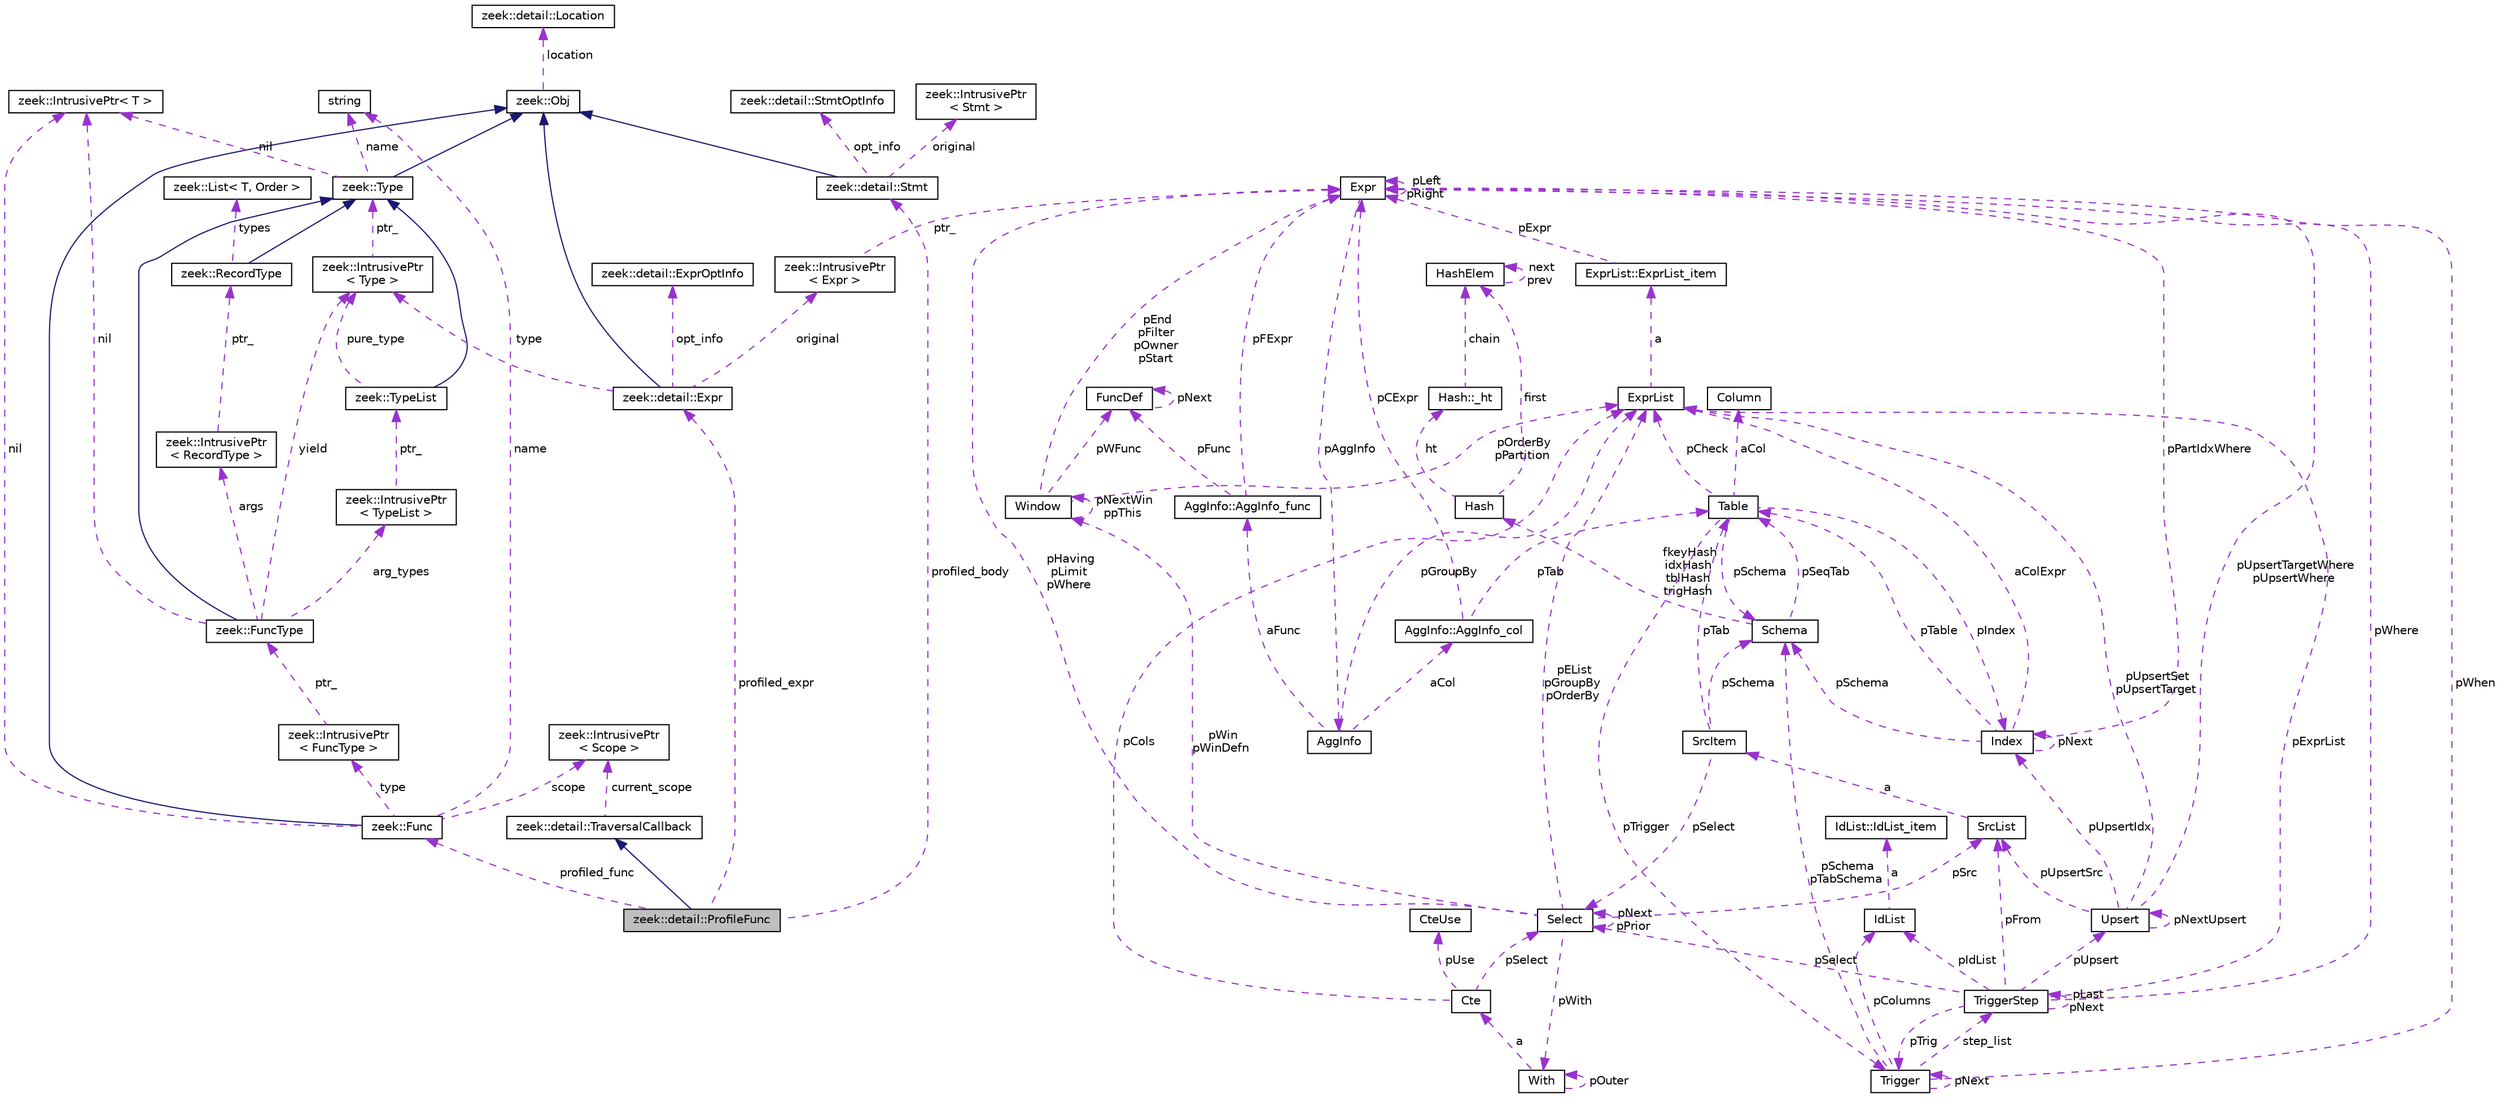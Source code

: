 digraph "zeek::detail::ProfileFunc"
{
 // LATEX_PDF_SIZE
  edge [fontname="Helvetica",fontsize="10",labelfontname="Helvetica",labelfontsize="10"];
  node [fontname="Helvetica",fontsize="10",shape=record];
  Node1 [label="zeek::detail::ProfileFunc",height=0.2,width=0.4,color="black", fillcolor="grey75", style="filled", fontcolor="black",tooltip=" "];
  Node2 -> Node1 [dir="back",color="midnightblue",fontsize="10",style="solid",fontname="Helvetica"];
  Node2 [label="zeek::detail::TraversalCallback",height=0.2,width=0.4,color="black", fillcolor="white", style="filled",URL="$de/de3/classzeek_1_1detail_1_1TraversalCallback.html",tooltip=" "];
  Node3 -> Node2 [dir="back",color="darkorchid3",fontsize="10",style="dashed",label=" current_scope" ,fontname="Helvetica"];
  Node3 [label="zeek::IntrusivePtr\l\< Scope \>",height=0.2,width=0.4,color="black", fillcolor="white", style="filled",URL="$d6/dba/classzeek_1_1IntrusivePtr.html",tooltip=" "];
  Node4 -> Node1 [dir="back",color="darkorchid3",fontsize="10",style="dashed",label=" profiled_func" ,fontname="Helvetica"];
  Node4 [label="zeek::Func",height=0.2,width=0.4,color="black", fillcolor="white", style="filled",URL="$d5/d7c/classzeek_1_1Func.html",tooltip=" "];
  Node5 -> Node4 [dir="back",color="midnightblue",fontsize="10",style="solid",fontname="Helvetica"];
  Node5 [label="zeek::Obj",height=0.2,width=0.4,color="black", fillcolor="white", style="filled",URL="$dd/df1/classzeek_1_1Obj.html",tooltip=" "];
  Node6 -> Node5 [dir="back",color="darkorchid3",fontsize="10",style="dashed",label=" location" ,fontname="Helvetica"];
  Node6 [label="zeek::detail::Location",height=0.2,width=0.4,color="black", fillcolor="white", style="filled",URL="$d5/d1d/classzeek_1_1detail_1_1Location.html",tooltip=" "];
  Node7 -> Node4 [dir="back",color="darkorchid3",fontsize="10",style="dashed",label=" nil" ,fontname="Helvetica"];
  Node7 [label="zeek::IntrusivePtr\< T \>",height=0.2,width=0.4,color="black", fillcolor="white", style="filled",URL="$d6/dba/classzeek_1_1IntrusivePtr.html",tooltip=" "];
  Node3 -> Node4 [dir="back",color="darkorchid3",fontsize="10",style="dashed",label=" scope" ,fontname="Helvetica"];
  Node8 -> Node4 [dir="back",color="darkorchid3",fontsize="10",style="dashed",label=" type" ,fontname="Helvetica"];
  Node8 [label="zeek::IntrusivePtr\l\< FuncType \>",height=0.2,width=0.4,color="black", fillcolor="white", style="filled",URL="$d6/dba/classzeek_1_1IntrusivePtr.html",tooltip=" "];
  Node9 -> Node8 [dir="back",color="darkorchid3",fontsize="10",style="dashed",label=" ptr_" ,fontname="Helvetica"];
  Node9 [label="zeek::FuncType",height=0.2,width=0.4,color="black", fillcolor="white", style="filled",URL="$da/ddd/classzeek_1_1FuncType.html",tooltip=" "];
  Node10 -> Node9 [dir="back",color="midnightblue",fontsize="10",style="solid",fontname="Helvetica"];
  Node10 [label="zeek::Type",height=0.2,width=0.4,color="black", fillcolor="white", style="filled",URL="$d0/d4f/classzeek_1_1Type.html",tooltip=" "];
  Node5 -> Node10 [dir="back",color="midnightblue",fontsize="10",style="solid",fontname="Helvetica"];
  Node7 -> Node10 [dir="back",color="darkorchid3",fontsize="10",style="dashed",label=" nil" ,fontname="Helvetica"];
  Node11 -> Node10 [dir="back",color="darkorchid3",fontsize="10",style="dashed",label=" name" ,fontname="Helvetica"];
  Node11 [label="string",height=0.2,width=0.4,color="black", fillcolor="white", style="filled",tooltip=" "];
  Node7 -> Node9 [dir="back",color="darkorchid3",fontsize="10",style="dashed",label=" nil" ,fontname="Helvetica"];
  Node12 -> Node9 [dir="back",color="darkorchid3",fontsize="10",style="dashed",label=" args" ,fontname="Helvetica"];
  Node12 [label="zeek::IntrusivePtr\l\< RecordType \>",height=0.2,width=0.4,color="black", fillcolor="white", style="filled",URL="$d6/dba/classzeek_1_1IntrusivePtr.html",tooltip=" "];
  Node13 -> Node12 [dir="back",color="darkorchid3",fontsize="10",style="dashed",label=" ptr_" ,fontname="Helvetica"];
  Node13 [label="zeek::RecordType",height=0.2,width=0.4,color="black", fillcolor="white", style="filled",URL="$df/d5b/classzeek_1_1RecordType.html",tooltip=" "];
  Node10 -> Node13 [dir="back",color="midnightblue",fontsize="10",style="solid",fontname="Helvetica"];
  Node14 -> Node13 [dir="back",color="darkorchid3",fontsize="10",style="dashed",label=" types" ,fontname="Helvetica"];
  Node14 [label="zeek::List\< T, Order \>",height=0.2,width=0.4,color="black", fillcolor="white", style="filled",URL="$d2/d8d/classzeek_1_1List.html",tooltip=" "];
  Node15 -> Node9 [dir="back",color="darkorchid3",fontsize="10",style="dashed",label=" arg_types" ,fontname="Helvetica"];
  Node15 [label="zeek::IntrusivePtr\l\< TypeList \>",height=0.2,width=0.4,color="black", fillcolor="white", style="filled",URL="$d6/dba/classzeek_1_1IntrusivePtr.html",tooltip=" "];
  Node16 -> Node15 [dir="back",color="darkorchid3",fontsize="10",style="dashed",label=" ptr_" ,fontname="Helvetica"];
  Node16 [label="zeek::TypeList",height=0.2,width=0.4,color="black", fillcolor="white", style="filled",URL="$da/d8e/classzeek_1_1TypeList.html",tooltip=" "];
  Node10 -> Node16 [dir="back",color="midnightblue",fontsize="10",style="solid",fontname="Helvetica"];
  Node17 -> Node16 [dir="back",color="darkorchid3",fontsize="10",style="dashed",label=" pure_type" ,fontname="Helvetica"];
  Node17 [label="zeek::IntrusivePtr\l\< Type \>",height=0.2,width=0.4,color="black", fillcolor="white", style="filled",URL="$d6/dba/classzeek_1_1IntrusivePtr.html",tooltip=" "];
  Node10 -> Node17 [dir="back",color="darkorchid3",fontsize="10",style="dashed",label=" ptr_" ,fontname="Helvetica"];
  Node17 -> Node9 [dir="back",color="darkorchid3",fontsize="10",style="dashed",label=" yield" ,fontname="Helvetica"];
  Node11 -> Node4 [dir="back",color="darkorchid3",fontsize="10",style="dashed",label=" name" ,fontname="Helvetica"];
  Node18 -> Node1 [dir="back",color="darkorchid3",fontsize="10",style="dashed",label=" profiled_body" ,fontname="Helvetica"];
  Node18 [label="zeek::detail::Stmt",height=0.2,width=0.4,color="black", fillcolor="white", style="filled",URL="$d2/df8/classzeek_1_1detail_1_1Stmt.html",tooltip=" "];
  Node5 -> Node18 [dir="back",color="midnightblue",fontsize="10",style="solid",fontname="Helvetica"];
  Node19 -> Node18 [dir="back",color="darkorchid3",fontsize="10",style="dashed",label=" original" ,fontname="Helvetica"];
  Node19 [label="zeek::IntrusivePtr\l\< Stmt \>",height=0.2,width=0.4,color="black", fillcolor="white", style="filled",URL="$d6/dba/classzeek_1_1IntrusivePtr.html",tooltip=" "];
  Node20 -> Node18 [dir="back",color="darkorchid3",fontsize="10",style="dashed",label=" opt_info" ,fontname="Helvetica"];
  Node20 [label="zeek::detail::StmtOptInfo",height=0.2,width=0.4,color="black", fillcolor="white", style="filled",URL="$d2/d12/namespacezeek_1_1detail.html#dd/dee/classzeek_1_1detail_1_1StmtOptInfo",tooltip=" "];
  Node21 -> Node1 [dir="back",color="darkorchid3",fontsize="10",style="dashed",label=" profiled_expr" ,fontname="Helvetica"];
  Node21 [label="zeek::detail::Expr",height=0.2,width=0.4,color="black", fillcolor="white", style="filled",URL="$dc/d54/classzeek_1_1detail_1_1Expr.html",tooltip=" "];
  Node5 -> Node21 [dir="back",color="midnightblue",fontsize="10",style="solid",fontname="Helvetica"];
  Node17 -> Node21 [dir="back",color="darkorchid3",fontsize="10",style="dashed",label=" type" ,fontname="Helvetica"];
  Node22 -> Node21 [dir="back",color="darkorchid3",fontsize="10",style="dashed",label=" original" ,fontname="Helvetica"];
  Node22 [label="zeek::IntrusivePtr\l\< Expr \>",height=0.2,width=0.4,color="black", fillcolor="white", style="filled",URL="$d6/dba/classzeek_1_1IntrusivePtr.html",tooltip=" "];
  Node23 -> Node22 [dir="back",color="darkorchid3",fontsize="10",style="dashed",label=" ptr_" ,fontname="Helvetica"];
  Node23 [label="Expr",height=0.2,width=0.4,color="black", fillcolor="white", style="filled",URL="$db/d1b/sqlite3_8c.html#d4/dfb/structExpr",tooltip=" "];
  Node23 -> Node23 [dir="back",color="darkorchid3",fontsize="10",style="dashed",label=" pLeft\npRight" ,fontname="Helvetica"];
  Node24 -> Node23 [dir="back",color="darkorchid3",fontsize="10",style="dashed",label=" pAggInfo" ,fontname="Helvetica"];
  Node24 [label="AggInfo",height=0.2,width=0.4,color="black", fillcolor="white", style="filled",URL="$db/d1b/sqlite3_8c.html#d2/dc8/structAggInfo",tooltip=" "];
  Node25 -> Node24 [dir="back",color="darkorchid3",fontsize="10",style="dashed",label=" pGroupBy" ,fontname="Helvetica"];
  Node25 [label="ExprList",height=0.2,width=0.4,color="black", fillcolor="white", style="filled",URL="$db/d1b/sqlite3_8c.html#d5/d5c/structExprList",tooltip=" "];
  Node26 -> Node25 [dir="back",color="darkorchid3",fontsize="10",style="dashed",label=" a" ,fontname="Helvetica"];
  Node26 [label="ExprList::ExprList_item",height=0.2,width=0.4,color="black", fillcolor="white", style="filled",URL="$db/d1b/sqlite3_8c.html#d8/dae/structExprList_1_1ExprList__item",tooltip=" "];
  Node23 -> Node26 [dir="back",color="darkorchid3",fontsize="10",style="dashed",label=" pExpr" ,fontname="Helvetica"];
  Node27 -> Node24 [dir="back",color="darkorchid3",fontsize="10",style="dashed",label=" aCol" ,fontname="Helvetica"];
  Node27 [label="AggInfo::AggInfo_col",height=0.2,width=0.4,color="black", fillcolor="white", style="filled",URL="$db/d1b/sqlite3_8c.html#d6/d3a/structAggInfo_1_1AggInfo__col",tooltip=" "];
  Node28 -> Node27 [dir="back",color="darkorchid3",fontsize="10",style="dashed",label=" pTab" ,fontname="Helvetica"];
  Node28 [label="Table",height=0.2,width=0.4,color="black", fillcolor="white", style="filled",URL="$db/d1b/sqlite3_8c.html#dc/dcb/structTable",tooltip=" "];
  Node29 -> Node28 [dir="back",color="darkorchid3",fontsize="10",style="dashed",label=" aCol" ,fontname="Helvetica"];
  Node29 [label="Column",height=0.2,width=0.4,color="black", fillcolor="white", style="filled",URL="$db/d1b/sqlite3_8c.html#dc/dc1/structColumn",tooltip=" "];
  Node30 -> Node28 [dir="back",color="darkorchid3",fontsize="10",style="dashed",label=" pIndex" ,fontname="Helvetica"];
  Node30 [label="Index",height=0.2,width=0.4,color="black", fillcolor="white", style="filled",URL="$db/d1b/sqlite3_8c.html#df/d86/structIndex",tooltip=" "];
  Node28 -> Node30 [dir="back",color="darkorchid3",fontsize="10",style="dashed",label=" pTable" ,fontname="Helvetica"];
  Node30 -> Node30 [dir="back",color="darkorchid3",fontsize="10",style="dashed",label=" pNext" ,fontname="Helvetica"];
  Node31 -> Node30 [dir="back",color="darkorchid3",fontsize="10",style="dashed",label=" pSchema" ,fontname="Helvetica"];
  Node31 [label="Schema",height=0.2,width=0.4,color="black", fillcolor="white", style="filled",URL="$db/d1b/sqlite3_8c.html#d8/db0/structSchema",tooltip=" "];
  Node32 -> Node31 [dir="back",color="darkorchid3",fontsize="10",style="dashed",label=" fkeyHash\nidxHash\ntblHash\ntrigHash" ,fontname="Helvetica"];
  Node32 [label="Hash",height=0.2,width=0.4,color="black", fillcolor="white", style="filled",URL="$db/d1b/sqlite3_8c.html#d1/dbe/structHash",tooltip=" "];
  Node33 -> Node32 [dir="back",color="darkorchid3",fontsize="10",style="dashed",label=" first" ,fontname="Helvetica"];
  Node33 [label="HashElem",height=0.2,width=0.4,color="black", fillcolor="white", style="filled",URL="$db/d1b/sqlite3_8c.html#da/d21/structHashElem",tooltip=" "];
  Node33 -> Node33 [dir="back",color="darkorchid3",fontsize="10",style="dashed",label=" next\nprev" ,fontname="Helvetica"];
  Node34 -> Node32 [dir="back",color="darkorchid3",fontsize="10",style="dashed",label=" ht" ,fontname="Helvetica"];
  Node34 [label="Hash::_ht",height=0.2,width=0.4,color="black", fillcolor="white", style="filled",URL="$db/d1b/sqlite3_8c.html#d7/d1f/structHash_1_1__ht",tooltip=" "];
  Node33 -> Node34 [dir="back",color="darkorchid3",fontsize="10",style="dashed",label=" chain" ,fontname="Helvetica"];
  Node28 -> Node31 [dir="back",color="darkorchid3",fontsize="10",style="dashed",label=" pSeqTab" ,fontname="Helvetica"];
  Node23 -> Node30 [dir="back",color="darkorchid3",fontsize="10",style="dashed",label=" pPartIdxWhere" ,fontname="Helvetica"];
  Node25 -> Node30 [dir="back",color="darkorchid3",fontsize="10",style="dashed",label=" aColExpr" ,fontname="Helvetica"];
  Node25 -> Node28 [dir="back",color="darkorchid3",fontsize="10",style="dashed",label=" pCheck" ,fontname="Helvetica"];
  Node35 -> Node28 [dir="back",color="darkorchid3",fontsize="10",style="dashed",label=" pTrigger" ,fontname="Helvetica"];
  Node35 [label="Trigger",height=0.2,width=0.4,color="black", fillcolor="white", style="filled",URL="$db/d1b/sqlite3_8c.html#dc/d15/structTrigger",tooltip=" "];
  Node23 -> Node35 [dir="back",color="darkorchid3",fontsize="10",style="dashed",label=" pWhen" ,fontname="Helvetica"];
  Node36 -> Node35 [dir="back",color="darkorchid3",fontsize="10",style="dashed",label=" pColumns" ,fontname="Helvetica"];
  Node36 [label="IdList",height=0.2,width=0.4,color="black", fillcolor="white", style="filled",URL="$db/d1b/sqlite3_8c.html#da/d69/structIdList",tooltip=" "];
  Node37 -> Node36 [dir="back",color="darkorchid3",fontsize="10",style="dashed",label=" a" ,fontname="Helvetica"];
  Node37 [label="IdList::IdList_item",height=0.2,width=0.4,color="black", fillcolor="white", style="filled",URL="$db/d1b/sqlite3_8c.html#d4/dc3/structIdList_1_1IdList__item",tooltip=" "];
  Node31 -> Node35 [dir="back",color="darkorchid3",fontsize="10",style="dashed",label=" pSchema\npTabSchema" ,fontname="Helvetica"];
  Node38 -> Node35 [dir="back",color="darkorchid3",fontsize="10",style="dashed",label=" step_list" ,fontname="Helvetica"];
  Node38 [label="TriggerStep",height=0.2,width=0.4,color="black", fillcolor="white", style="filled",URL="$db/d1b/sqlite3_8c.html#d5/da5/structTriggerStep",tooltip=" "];
  Node35 -> Node38 [dir="back",color="darkorchid3",fontsize="10",style="dashed",label=" pTrig" ,fontname="Helvetica"];
  Node39 -> Node38 [dir="back",color="darkorchid3",fontsize="10",style="dashed",label=" pSelect" ,fontname="Helvetica"];
  Node39 [label="Select",height=0.2,width=0.4,color="black", fillcolor="white", style="filled",URL="$db/d1b/sqlite3_8c.html#dd/d39/structSelect",tooltip=" "];
  Node25 -> Node39 [dir="back",color="darkorchid3",fontsize="10",style="dashed",label=" pEList\npGroupBy\npOrderBy" ,fontname="Helvetica"];
  Node40 -> Node39 [dir="back",color="darkorchid3",fontsize="10",style="dashed",label=" pSrc" ,fontname="Helvetica"];
  Node40 [label="SrcList",height=0.2,width=0.4,color="black", fillcolor="white", style="filled",URL="$db/d1b/sqlite3_8c.html#de/deb/structSrcList",tooltip=" "];
  Node41 -> Node40 [dir="back",color="darkorchid3",fontsize="10",style="dashed",label=" a" ,fontname="Helvetica"];
  Node41 [label="SrcItem",height=0.2,width=0.4,color="black", fillcolor="white", style="filled",URL="$db/d1b/sqlite3_8c.html#d0/d26/structSrcItem",tooltip=" "];
  Node31 -> Node41 [dir="back",color="darkorchid3",fontsize="10",style="dashed",label=" pSchema" ,fontname="Helvetica"];
  Node28 -> Node41 [dir="back",color="darkorchid3",fontsize="10",style="dashed",label=" pTab" ,fontname="Helvetica"];
  Node39 -> Node41 [dir="back",color="darkorchid3",fontsize="10",style="dashed",label=" pSelect" ,fontname="Helvetica"];
  Node23 -> Node39 [dir="back",color="darkorchid3",fontsize="10",style="dashed",label=" pHaving\npLimit\npWhere" ,fontname="Helvetica"];
  Node39 -> Node39 [dir="back",color="darkorchid3",fontsize="10",style="dashed",label=" pNext\npPrior" ,fontname="Helvetica"];
  Node42 -> Node39 [dir="back",color="darkorchid3",fontsize="10",style="dashed",label=" pWith" ,fontname="Helvetica"];
  Node42 [label="With",height=0.2,width=0.4,color="black", fillcolor="white", style="filled",URL="$db/d1b/sqlite3_8c.html#df/d70/structWith",tooltip=" "];
  Node42 -> Node42 [dir="back",color="darkorchid3",fontsize="10",style="dashed",label=" pOuter" ,fontname="Helvetica"];
  Node43 -> Node42 [dir="back",color="darkorchid3",fontsize="10",style="dashed",label=" a" ,fontname="Helvetica"];
  Node43 [label="Cte",height=0.2,width=0.4,color="black", fillcolor="white", style="filled",URL="$db/d1b/sqlite3_8c.html#da/dbd/structCte",tooltip=" "];
  Node25 -> Node43 [dir="back",color="darkorchid3",fontsize="10",style="dashed",label=" pCols" ,fontname="Helvetica"];
  Node39 -> Node43 [dir="back",color="darkorchid3",fontsize="10",style="dashed",label=" pSelect" ,fontname="Helvetica"];
  Node44 -> Node43 [dir="back",color="darkorchid3",fontsize="10",style="dashed",label=" pUse" ,fontname="Helvetica"];
  Node44 [label="CteUse",height=0.2,width=0.4,color="black", fillcolor="white", style="filled",URL="$db/d1b/sqlite3_8c.html#d1/d27/structCteUse",tooltip=" "];
  Node45 -> Node39 [dir="back",color="darkorchid3",fontsize="10",style="dashed",label=" pWin\npWinDefn" ,fontname="Helvetica"];
  Node45 [label="Window",height=0.2,width=0.4,color="black", fillcolor="white", style="filled",URL="$db/d1b/sqlite3_8c.html#d6/d08/structWindow",tooltip=" "];
  Node25 -> Node45 [dir="back",color="darkorchid3",fontsize="10",style="dashed",label=" pOrderBy\npPartition" ,fontname="Helvetica"];
  Node23 -> Node45 [dir="back",color="darkorchid3",fontsize="10",style="dashed",label=" pEnd\npFilter\npOwner\npStart" ,fontname="Helvetica"];
  Node45 -> Node45 [dir="back",color="darkorchid3",fontsize="10",style="dashed",label=" pNextWin\nppThis" ,fontname="Helvetica"];
  Node46 -> Node45 [dir="back",color="darkorchid3",fontsize="10",style="dashed",label=" pWFunc" ,fontname="Helvetica"];
  Node46 [label="FuncDef",height=0.2,width=0.4,color="black", fillcolor="white", style="filled",URL="$d1/d3a/structFuncDef.html",tooltip=" "];
  Node46 -> Node46 [dir="back",color="darkorchid3",fontsize="10",style="dashed",label=" pNext" ,fontname="Helvetica"];
  Node40 -> Node38 [dir="back",color="darkorchid3",fontsize="10",style="dashed",label=" pFrom" ,fontname="Helvetica"];
  Node23 -> Node38 [dir="back",color="darkorchid3",fontsize="10",style="dashed",label=" pWhere" ,fontname="Helvetica"];
  Node25 -> Node38 [dir="back",color="darkorchid3",fontsize="10",style="dashed",label=" pExprList" ,fontname="Helvetica"];
  Node36 -> Node38 [dir="back",color="darkorchid3",fontsize="10",style="dashed",label=" pIdList" ,fontname="Helvetica"];
  Node47 -> Node38 [dir="back",color="darkorchid3",fontsize="10",style="dashed",label=" pUpsert" ,fontname="Helvetica"];
  Node47 [label="Upsert",height=0.2,width=0.4,color="black", fillcolor="white", style="filled",URL="$db/d1b/sqlite3_8c.html#da/d8e/structUpsert",tooltip=" "];
  Node25 -> Node47 [dir="back",color="darkorchid3",fontsize="10",style="dashed",label=" pUpsertSet\npUpsertTarget" ,fontname="Helvetica"];
  Node23 -> Node47 [dir="back",color="darkorchid3",fontsize="10",style="dashed",label=" pUpsertTargetWhere\npUpsertWhere" ,fontname="Helvetica"];
  Node47 -> Node47 [dir="back",color="darkorchid3",fontsize="10",style="dashed",label=" pNextUpsert" ,fontname="Helvetica"];
  Node30 -> Node47 [dir="back",color="darkorchid3",fontsize="10",style="dashed",label=" pUpsertIdx" ,fontname="Helvetica"];
  Node40 -> Node47 [dir="back",color="darkorchid3",fontsize="10",style="dashed",label=" pUpsertSrc" ,fontname="Helvetica"];
  Node38 -> Node38 [dir="back",color="darkorchid3",fontsize="10",style="dashed",label=" pLast\npNext" ,fontname="Helvetica"];
  Node35 -> Node35 [dir="back",color="darkorchid3",fontsize="10",style="dashed",label=" pNext" ,fontname="Helvetica"];
  Node31 -> Node28 [dir="back",color="darkorchid3",fontsize="10",style="dashed",label=" pSchema" ,fontname="Helvetica"];
  Node23 -> Node27 [dir="back",color="darkorchid3",fontsize="10",style="dashed",label=" pCExpr" ,fontname="Helvetica"];
  Node48 -> Node24 [dir="back",color="darkorchid3",fontsize="10",style="dashed",label=" aFunc" ,fontname="Helvetica"];
  Node48 [label="AggInfo::AggInfo_func",height=0.2,width=0.4,color="black", fillcolor="white", style="filled",URL="$db/d1b/sqlite3_8c.html#d3/d2e/structAggInfo_1_1AggInfo__func",tooltip=" "];
  Node23 -> Node48 [dir="back",color="darkorchid3",fontsize="10",style="dashed",label=" pFExpr" ,fontname="Helvetica"];
  Node46 -> Node48 [dir="back",color="darkorchid3",fontsize="10",style="dashed",label=" pFunc" ,fontname="Helvetica"];
  Node49 -> Node21 [dir="back",color="darkorchid3",fontsize="10",style="dashed",label=" opt_info" ,fontname="Helvetica"];
  Node49 [label="zeek::detail::ExprOptInfo",height=0.2,width=0.4,color="black", fillcolor="white", style="filled",URL="$d2/d12/namespacezeek_1_1detail.html#de/d9f/classzeek_1_1detail_1_1ExprOptInfo",tooltip=" "];
}
